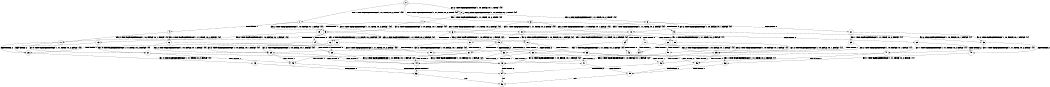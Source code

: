 digraph BCG {
size = "7, 10.5";
center = TRUE;
node [shape = circle];
0 [peripheries = 2];
0 -> 1 [label = "EX !1 !ATOMIC_EXCH_BRANCH (1, +1, TRUE, +0, 2, TRUE) !{0}"];
0 -> 2 [label = "EX !2 !ATOMIC_EXCH_BRANCH (1, +0, FALSE, +0, 1, TRUE) !{0}"];
0 -> 3 [label = "EX !0 !ATOMIC_EXCH_BRANCH (1, +1, TRUE, +0, 2, TRUE) !{0}"];
1 -> 4 [label = "TERMINATE !1"];
1 -> 5 [label = "EX !2 !ATOMIC_EXCH_BRANCH (1, +0, FALSE, +0, 1, FALSE) !{0}"];
1 -> 6 [label = "EX !0 !ATOMIC_EXCH_BRANCH (1, +1, TRUE, +0, 2, FALSE) !{0}"];
2 -> 7 [label = "EX !1 !ATOMIC_EXCH_BRANCH (1, +1, TRUE, +0, 2, TRUE) !{0}"];
2 -> 8 [label = "EX !0 !ATOMIC_EXCH_BRANCH (1, +1, TRUE, +0, 2, TRUE) !{0}"];
2 -> 2 [label = "EX !2 !ATOMIC_EXCH_BRANCH (1, +0, FALSE, +0, 1, TRUE) !{0}"];
3 -> 9 [label = "TERMINATE !0"];
3 -> 6 [label = "EX !1 !ATOMIC_EXCH_BRANCH (1, +1, TRUE, +0, 2, FALSE) !{0}"];
3 -> 10 [label = "EX !2 !ATOMIC_EXCH_BRANCH (1, +0, FALSE, +0, 1, FALSE) !{0}"];
4 -> 11 [label = "EX !2 !ATOMIC_EXCH_BRANCH (1, +0, FALSE, +0, 1, FALSE) !{0}"];
4 -> 12 [label = "EX !0 !ATOMIC_EXCH_BRANCH (1, +1, TRUE, +0, 2, FALSE) !{0}"];
5 -> 13 [label = "TERMINATE !1"];
5 -> 14 [label = "TERMINATE !2"];
5 -> 15 [label = "EX !0 !ATOMIC_EXCH_BRANCH (1, +1, TRUE, +0, 2, FALSE) !{0}"];
6 -> 16 [label = "TERMINATE !1"];
6 -> 17 [label = "TERMINATE !0"];
6 -> 18 [label = "EX !2 !ATOMIC_EXCH_BRANCH (1, +0, FALSE, +0, 1, FALSE) !{0}"];
7 -> 19 [label = "TERMINATE !1"];
7 -> 20 [label = "EX !0 !ATOMIC_EXCH_BRANCH (1, +1, TRUE, +0, 2, FALSE) !{0}"];
7 -> 5 [label = "EX !2 !ATOMIC_EXCH_BRANCH (1, +0, FALSE, +0, 1, FALSE) !{0}"];
8 -> 21 [label = "TERMINATE !0"];
8 -> 20 [label = "EX !1 !ATOMIC_EXCH_BRANCH (1, +1, TRUE, +0, 2, FALSE) !{0}"];
8 -> 10 [label = "EX !2 !ATOMIC_EXCH_BRANCH (1, +0, FALSE, +0, 1, FALSE) !{0}"];
9 -> 22 [label = "EX !1 !ATOMIC_EXCH_BRANCH (1, +1, TRUE, +0, 2, FALSE) !{1}"];
9 -> 23 [label = "EX !2 !ATOMIC_EXCH_BRANCH (1, +0, FALSE, +0, 1, FALSE) !{1}"];
10 -> 24 [label = "TERMINATE !2"];
10 -> 25 [label = "TERMINATE !0"];
10 -> 15 [label = "EX !1 !ATOMIC_EXCH_BRANCH (1, +1, TRUE, +0, 2, FALSE) !{0}"];
11 -> 26 [label = "TERMINATE !2"];
11 -> 27 [label = "EX !0 !ATOMIC_EXCH_BRANCH (1, +1, TRUE, +0, 2, FALSE) !{0}"];
12 -> 28 [label = "TERMINATE !0"];
12 -> 29 [label = "EX !2 !ATOMIC_EXCH_BRANCH (1, +0, FALSE, +0, 1, FALSE) !{0}"];
13 -> 26 [label = "TERMINATE !2"];
13 -> 27 [label = "EX !0 !ATOMIC_EXCH_BRANCH (1, +1, TRUE, +0, 2, FALSE) !{0}"];
14 -> 26 [label = "TERMINATE !1"];
14 -> 30 [label = "EX !0 !ATOMIC_EXCH_BRANCH (1, +1, TRUE, +0, 2, FALSE) !{0}"];
15 -> 31 [label = "TERMINATE !1"];
15 -> 32 [label = "TERMINATE !2"];
15 -> 33 [label = "TERMINATE !0"];
16 -> 28 [label = "TERMINATE !0"];
16 -> 29 [label = "EX !2 !ATOMIC_EXCH_BRANCH (1, +0, FALSE, +0, 1, FALSE) !{0}"];
17 -> 34 [label = "TERMINATE !1"];
17 -> 35 [label = "EX !2 !ATOMIC_EXCH_BRANCH (1, +0, FALSE, +0, 1, FALSE) !{1}"];
18 -> 31 [label = "TERMINATE !1"];
18 -> 32 [label = "TERMINATE !2"];
18 -> 33 [label = "TERMINATE !0"];
19 -> 36 [label = "EX !0 !ATOMIC_EXCH_BRANCH (1, +1, TRUE, +0, 2, FALSE) !{0}"];
19 -> 11 [label = "EX !2 !ATOMIC_EXCH_BRANCH (1, +0, FALSE, +0, 1, FALSE) !{0}"];
20 -> 37 [label = "TERMINATE !1"];
20 -> 38 [label = "TERMINATE !0"];
20 -> 18 [label = "EX !2 !ATOMIC_EXCH_BRANCH (1, +0, FALSE, +0, 1, FALSE) !{0}"];
21 -> 39 [label = "EX !1 !ATOMIC_EXCH_BRANCH (1, +1, TRUE, +0, 2, FALSE) !{1}"];
21 -> 23 [label = "EX !2 !ATOMIC_EXCH_BRANCH (1, +0, FALSE, +0, 1, FALSE) !{1}"];
22 -> 34 [label = "TERMINATE !1"];
22 -> 35 [label = "EX !2 !ATOMIC_EXCH_BRANCH (1, +0, FALSE, +0, 1, FALSE) !{1}"];
23 -> 40 [label = "TERMINATE !2"];
23 -> 41 [label = "EX !1 !ATOMIC_EXCH_BRANCH (1, +1, TRUE, +0, 2, FALSE) !{1}"];
24 -> 42 [label = "TERMINATE !0"];
24 -> 30 [label = "EX !1 !ATOMIC_EXCH_BRANCH (1, +1, TRUE, +0, 2, FALSE) !{0}"];
25 -> 40 [label = "TERMINATE !2"];
25 -> 41 [label = "EX !1 !ATOMIC_EXCH_BRANCH (1, +1, TRUE, +0, 2, FALSE) !{1}"];
26 -> 43 [label = "EX !0 !ATOMIC_EXCH_BRANCH (1, +1, TRUE, +0, 2, FALSE) !{0}"];
27 -> 44 [label = "TERMINATE !2"];
27 -> 45 [label = "TERMINATE !0"];
28 -> 46 [label = "EX !2 !ATOMIC_EXCH_BRANCH (1, +0, FALSE, +0, 1, FALSE) !{2}"];
29 -> 44 [label = "TERMINATE !2"];
29 -> 45 [label = "TERMINATE !0"];
30 -> 44 [label = "TERMINATE !1"];
30 -> 47 [label = "TERMINATE !0"];
31 -> 44 [label = "TERMINATE !2"];
31 -> 45 [label = "TERMINATE !0"];
32 -> 44 [label = "TERMINATE !1"];
32 -> 47 [label = "TERMINATE !0"];
33 -> 48 [label = "TERMINATE !1"];
33 -> 49 [label = "TERMINATE !2"];
34 -> 46 [label = "EX !2 !ATOMIC_EXCH_BRANCH (1, +0, FALSE, +0, 1, FALSE) !{2}"];
35 -> 48 [label = "TERMINATE !1"];
35 -> 49 [label = "TERMINATE !2"];
36 -> 50 [label = "TERMINATE !0"];
36 -> 29 [label = "EX !2 !ATOMIC_EXCH_BRANCH (1, +0, FALSE, +0, 1, FALSE) !{0}"];
37 -> 50 [label = "TERMINATE !0"];
37 -> 29 [label = "EX !2 !ATOMIC_EXCH_BRANCH (1, +0, FALSE, +0, 1, FALSE) !{0}"];
38 -> 51 [label = "TERMINATE !1"];
38 -> 35 [label = "EX !2 !ATOMIC_EXCH_BRANCH (1, +0, FALSE, +0, 1, FALSE) !{1}"];
39 -> 51 [label = "TERMINATE !1"];
39 -> 35 [label = "EX !2 !ATOMIC_EXCH_BRANCH (1, +0, FALSE, +0, 1, FALSE) !{1}"];
40 -> 52 [label = "EX !1 !ATOMIC_EXCH_BRANCH (1, +1, TRUE, +0, 2, FALSE) !{1}"];
41 -> 48 [label = "TERMINATE !1"];
41 -> 49 [label = "TERMINATE !2"];
42 -> 52 [label = "EX !1 !ATOMIC_EXCH_BRANCH (1, +1, TRUE, +0, 2, FALSE) !{1}"];
43 -> 53 [label = "TERMINATE !0"];
44 -> 53 [label = "TERMINATE !0"];
45 -> 54 [label = "TERMINATE !2"];
46 -> 54 [label = "TERMINATE !2"];
47 -> 55 [label = "TERMINATE !1"];
48 -> 54 [label = "TERMINATE !2"];
49 -> 55 [label = "TERMINATE !1"];
50 -> 46 [label = "EX !2 !ATOMIC_EXCH_BRANCH (1, +0, FALSE, +0, 1, FALSE) !{2}"];
51 -> 46 [label = "EX !2 !ATOMIC_EXCH_BRANCH (1, +0, FALSE, +0, 1, FALSE) !{2}"];
52 -> 55 [label = "TERMINATE !1"];
53 -> 56 [label = "exit"];
54 -> 56 [label = "exit"];
55 -> 56 [label = "exit"];
}
